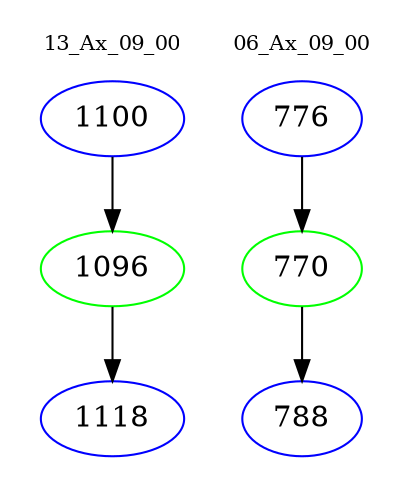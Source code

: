 digraph{
subgraph cluster_0 {
color = white
label = "13_Ax_09_00";
fontsize=10;
T0_1100 [label="1100", color="blue"]
T0_1100 -> T0_1096 [color="black"]
T0_1096 [label="1096", color="green"]
T0_1096 -> T0_1118 [color="black"]
T0_1118 [label="1118", color="blue"]
}
subgraph cluster_1 {
color = white
label = "06_Ax_09_00";
fontsize=10;
T1_776 [label="776", color="blue"]
T1_776 -> T1_770 [color="black"]
T1_770 [label="770", color="green"]
T1_770 -> T1_788 [color="black"]
T1_788 [label="788", color="blue"]
}
}
